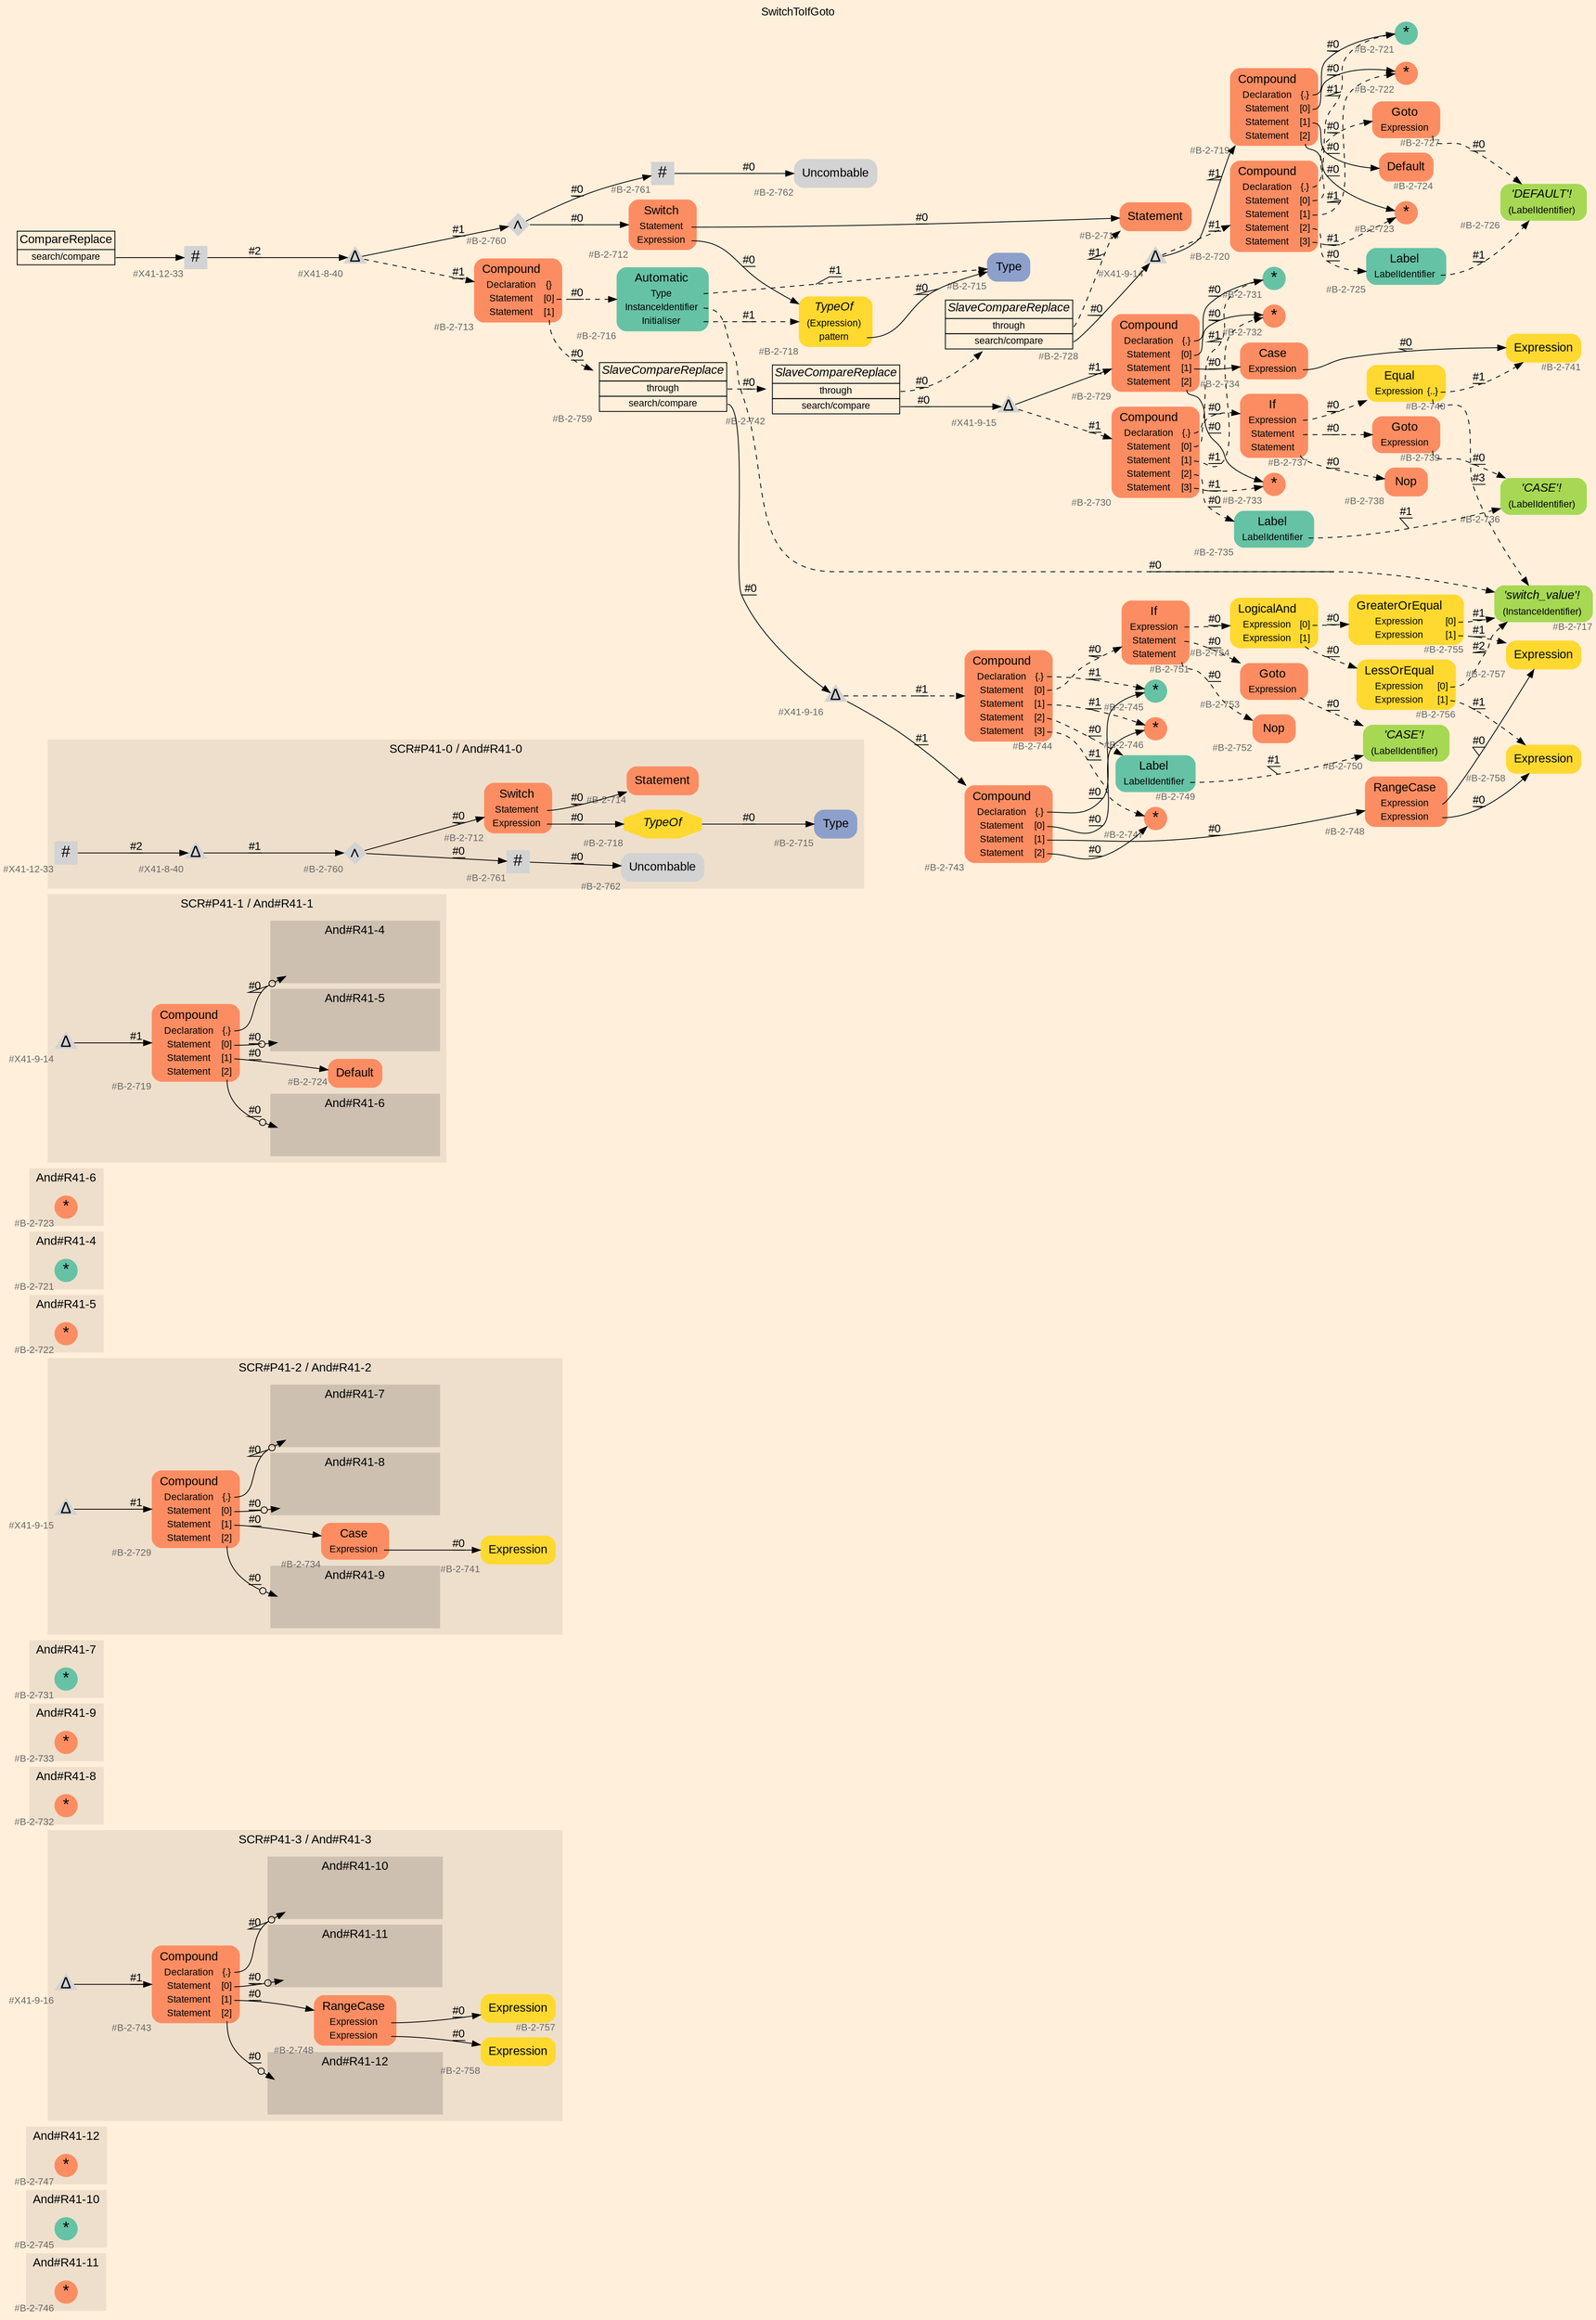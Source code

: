 digraph "SwitchToIfGoto" {
label = "SwitchToIfGoto"
labelloc = t
graph [
    rankdir = "LR"
    ranksep = 0.3
    bgcolor = antiquewhite1
    color = black
    fontcolor = black
    fontname = "Arial"
];
node [
    fontname = "Arial"
];
edge [
    fontname = "Arial"
];

// -------------------- figure And#R41-11 --------------------
// -------- region And#R41-11 ----------
subgraph "clusterAnd#R41-11" {
    label = "And#R41-11"
    style = "filled"
    color = antiquewhite2
    fontsize = "15"
    // -------- block And#R41-11/#B-2-746 ----------
    "And#R41-11/#B-2-746" [
        fillcolor = "/set28/2"
        xlabel = "#B-2-746"
        fontsize = "12"
        fontcolor = grey40
        shape = "circle"
        label = <<FONT COLOR="black" POINT-SIZE="20">*</FONT>>
        style = "filled"
        penwidth = 0.0
        fixedsize = true
        width = 0.4
        height = 0.4
    ];
    
}


// -------------------- figure And#R41-10 --------------------
// -------- region And#R41-10 ----------
subgraph "clusterAnd#R41-10" {
    label = "And#R41-10"
    style = "filled"
    color = antiquewhite2
    fontsize = "15"
    // -------- block And#R41-10/#B-2-745 ----------
    "And#R41-10/#B-2-745" [
        fillcolor = "/set28/1"
        xlabel = "#B-2-745"
        fontsize = "12"
        fontcolor = grey40
        shape = "circle"
        label = <<FONT COLOR="black" POINT-SIZE="20">*</FONT>>
        style = "filled"
        penwidth = 0.0
        fixedsize = true
        width = 0.4
        height = 0.4
    ];
    
}


// -------------------- figure And#R41-12 --------------------
// -------- region And#R41-12 ----------
subgraph "clusterAnd#R41-12" {
    label = "And#R41-12"
    style = "filled"
    color = antiquewhite2
    fontsize = "15"
    // -------- block And#R41-12/#B-2-747 ----------
    "And#R41-12/#B-2-747" [
        fillcolor = "/set28/2"
        xlabel = "#B-2-747"
        fontsize = "12"
        fontcolor = grey40
        shape = "circle"
        label = <<FONT COLOR="black" POINT-SIZE="20">*</FONT>>
        style = "filled"
        penwidth = 0.0
        fixedsize = true
        width = 0.4
        height = 0.4
    ];
    
}


// -------------------- figure And#R41-3 --------------------
// -------- region And#R41-3 ----------
subgraph "clusterAnd#R41-3" {
    label = "SCR#P41-3 / And#R41-3"
    style = "filled"
    color = antiquewhite2
    fontsize = "15"
    // -------- block And#R41-3/#B-2-757 ----------
    "And#R41-3/#B-2-757" [
        fillcolor = "/set28/6"
        xlabel = "#B-2-757"
        fontsize = "12"
        fontcolor = grey40
        shape = "plaintext"
        label = <<TABLE BORDER="0" CELLBORDER="0" CELLSPACING="0">
         <TR><TD><FONT COLOR="black" POINT-SIZE="15">Expression</FONT></TD></TR>
        </TABLE>>
        style = "rounded,filled"
    ];
    
    // -------- block And#R41-3/#B-2-748 ----------
    "And#R41-3/#B-2-748" [
        fillcolor = "/set28/2"
        xlabel = "#B-2-748"
        fontsize = "12"
        fontcolor = grey40
        shape = "plaintext"
        label = <<TABLE BORDER="0" CELLBORDER="0" CELLSPACING="0">
         <TR><TD><FONT COLOR="black" POINT-SIZE="15">RangeCase</FONT></TD></TR>
         <TR><TD><FONT COLOR="black" POINT-SIZE="12">Expression</FONT></TD><TD PORT="port0"></TD></TR>
         <TR><TD><FONT COLOR="black" POINT-SIZE="12">Expression</FONT></TD><TD PORT="port1"></TD></TR>
        </TABLE>>
        style = "rounded,filled"
    ];
    
    // -------- block And#R41-3/#B-2-758 ----------
    "And#R41-3/#B-2-758" [
        fillcolor = "/set28/6"
        xlabel = "#B-2-758"
        fontsize = "12"
        fontcolor = grey40
        shape = "plaintext"
        label = <<TABLE BORDER="0" CELLBORDER="0" CELLSPACING="0">
         <TR><TD><FONT COLOR="black" POINT-SIZE="15">Expression</FONT></TD></TR>
        </TABLE>>
        style = "rounded,filled"
    ];
    
    // -------- block And#R41-3/#B-2-743 ----------
    "And#R41-3/#B-2-743" [
        fillcolor = "/set28/2"
        xlabel = "#B-2-743"
        fontsize = "12"
        fontcolor = grey40
        shape = "plaintext"
        label = <<TABLE BORDER="0" CELLBORDER="0" CELLSPACING="0">
         <TR><TD><FONT COLOR="black" POINT-SIZE="15">Compound</FONT></TD></TR>
         <TR><TD><FONT COLOR="black" POINT-SIZE="12">Declaration</FONT></TD><TD PORT="port0"><FONT COLOR="black" POINT-SIZE="12">{.}</FONT></TD></TR>
         <TR><TD><FONT COLOR="black" POINT-SIZE="12">Statement</FONT></TD><TD PORT="port1"><FONT COLOR="black" POINT-SIZE="12">[0]</FONT></TD></TR>
         <TR><TD><FONT COLOR="black" POINT-SIZE="12">Statement</FONT></TD><TD PORT="port2"><FONT COLOR="black" POINT-SIZE="12">[1]</FONT></TD></TR>
         <TR><TD><FONT COLOR="black" POINT-SIZE="12">Statement</FONT></TD><TD PORT="port3"><FONT COLOR="black" POINT-SIZE="12">[2]</FONT></TD></TR>
        </TABLE>>
        style = "rounded,filled"
    ];
    
    // -------- block And#R41-3/#X41-9-16 ----------
    "And#R41-3/#X41-9-16" [
        xlabel = "#X41-9-16"
        fontsize = "12"
        fontcolor = grey40
        shape = "triangle"
        label = <<FONT COLOR="black" POINT-SIZE="20">Δ</FONT>>
        style = "filled"
        penwidth = 0.0
        fixedsize = true
        width = 0.4
        height = 0.4
    ];
    
    // -------- region And#R41-3/And#R41-10 ----------
    subgraph "clusterAnd#R41-3/And#R41-10" {
        label = "And#R41-10"
        style = "filled"
        color = antiquewhite3
        fontsize = "15"
        // -------- block And#R41-3/And#R41-10/#B-2-745 ----------
        "And#R41-3/And#R41-10/#B-2-745" [
            fillcolor = "/set28/1"
            xlabel = "#B-2-745"
            fontsize = "12"
            fontcolor = grey40
            shape = "none"
            style = "invisible"
        ];
        
    }
    
    // -------- region And#R41-3/And#R41-11 ----------
    subgraph "clusterAnd#R41-3/And#R41-11" {
        label = "And#R41-11"
        style = "filled"
        color = antiquewhite3
        fontsize = "15"
        // -------- block And#R41-3/And#R41-11/#B-2-746 ----------
        "And#R41-3/And#R41-11/#B-2-746" [
            fillcolor = "/set28/2"
            xlabel = "#B-2-746"
            fontsize = "12"
            fontcolor = grey40
            shape = "none"
            style = "invisible"
        ];
        
    }
    
    // -------- region And#R41-3/And#R41-12 ----------
    subgraph "clusterAnd#R41-3/And#R41-12" {
        label = "And#R41-12"
        style = "filled"
        color = antiquewhite3
        fontsize = "15"
        // -------- block And#R41-3/And#R41-12/#B-2-747 ----------
        "And#R41-3/And#R41-12/#B-2-747" [
            fillcolor = "/set28/2"
            xlabel = "#B-2-747"
            fontsize = "12"
            fontcolor = grey40
            shape = "none"
            style = "invisible"
        ];
        
    }
    
}

"And#R41-3/#B-2-748":port0 -> "And#R41-3/#B-2-757" [
    label = "#0"
    decorate = true
    color = black
    fontcolor = black
];

"And#R41-3/#B-2-748":port1 -> "And#R41-3/#B-2-758" [
    label = "#0"
    decorate = true
    color = black
    fontcolor = black
];

"And#R41-3/#B-2-743":port0 -> "And#R41-3/And#R41-10/#B-2-745" [
    arrowhead="normalnoneodot"
    label = "#0"
    decorate = true
    color = black
    fontcolor = black
];

"And#R41-3/#B-2-743":port1 -> "And#R41-3/And#R41-11/#B-2-746" [
    arrowhead="normalnoneodot"
    label = "#0"
    decorate = true
    color = black
    fontcolor = black
];

"And#R41-3/#B-2-743":port2 -> "And#R41-3/#B-2-748" [
    label = "#0"
    decorate = true
    color = black
    fontcolor = black
];

"And#R41-3/#B-2-743":port3 -> "And#R41-3/And#R41-12/#B-2-747" [
    arrowhead="normalnoneodot"
    label = "#0"
    decorate = true
    color = black
    fontcolor = black
];

"And#R41-3/#X41-9-16" -> "And#R41-3/#B-2-743" [
    label = "#1"
    decorate = true
    color = black
    fontcolor = black
];


// -------------------- figure And#R41-8 --------------------
// -------- region And#R41-8 ----------
subgraph "clusterAnd#R41-8" {
    label = "And#R41-8"
    style = "filled"
    color = antiquewhite2
    fontsize = "15"
    // -------- block And#R41-8/#B-2-732 ----------
    "And#R41-8/#B-2-732" [
        fillcolor = "/set28/2"
        xlabel = "#B-2-732"
        fontsize = "12"
        fontcolor = grey40
        shape = "circle"
        label = <<FONT COLOR="black" POINT-SIZE="20">*</FONT>>
        style = "filled"
        penwidth = 0.0
        fixedsize = true
        width = 0.4
        height = 0.4
    ];
    
}


// -------------------- figure And#R41-9 --------------------
// -------- region And#R41-9 ----------
subgraph "clusterAnd#R41-9" {
    label = "And#R41-9"
    style = "filled"
    color = antiquewhite2
    fontsize = "15"
    // -------- block And#R41-9/#B-2-733 ----------
    "And#R41-9/#B-2-733" [
        fillcolor = "/set28/2"
        xlabel = "#B-2-733"
        fontsize = "12"
        fontcolor = grey40
        shape = "circle"
        label = <<FONT COLOR="black" POINT-SIZE="20">*</FONT>>
        style = "filled"
        penwidth = 0.0
        fixedsize = true
        width = 0.4
        height = 0.4
    ];
    
}


// -------------------- figure And#R41-7 --------------------
// -------- region And#R41-7 ----------
subgraph "clusterAnd#R41-7" {
    label = "And#R41-7"
    style = "filled"
    color = antiquewhite2
    fontsize = "15"
    // -------- block And#R41-7/#B-2-731 ----------
    "And#R41-7/#B-2-731" [
        fillcolor = "/set28/1"
        xlabel = "#B-2-731"
        fontsize = "12"
        fontcolor = grey40
        shape = "circle"
        label = <<FONT COLOR="black" POINT-SIZE="20">*</FONT>>
        style = "filled"
        penwidth = 0.0
        fixedsize = true
        width = 0.4
        height = 0.4
    ];
    
}


// -------------------- figure And#R41-2 --------------------
// -------- region And#R41-2 ----------
subgraph "clusterAnd#R41-2" {
    label = "SCR#P41-2 / And#R41-2"
    style = "filled"
    color = antiquewhite2
    fontsize = "15"
    // -------- block And#R41-2/#B-2-741 ----------
    "And#R41-2/#B-2-741" [
        fillcolor = "/set28/6"
        xlabel = "#B-2-741"
        fontsize = "12"
        fontcolor = grey40
        shape = "plaintext"
        label = <<TABLE BORDER="0" CELLBORDER="0" CELLSPACING="0">
         <TR><TD><FONT COLOR="black" POINT-SIZE="15">Expression</FONT></TD></TR>
        </TABLE>>
        style = "rounded,filled"
    ];
    
    // -------- block And#R41-2/#B-2-729 ----------
    "And#R41-2/#B-2-729" [
        fillcolor = "/set28/2"
        xlabel = "#B-2-729"
        fontsize = "12"
        fontcolor = grey40
        shape = "plaintext"
        label = <<TABLE BORDER="0" CELLBORDER="0" CELLSPACING="0">
         <TR><TD><FONT COLOR="black" POINT-SIZE="15">Compound</FONT></TD></TR>
         <TR><TD><FONT COLOR="black" POINT-SIZE="12">Declaration</FONT></TD><TD PORT="port0"><FONT COLOR="black" POINT-SIZE="12">{.}</FONT></TD></TR>
         <TR><TD><FONT COLOR="black" POINT-SIZE="12">Statement</FONT></TD><TD PORT="port1"><FONT COLOR="black" POINT-SIZE="12">[0]</FONT></TD></TR>
         <TR><TD><FONT COLOR="black" POINT-SIZE="12">Statement</FONT></TD><TD PORT="port2"><FONT COLOR="black" POINT-SIZE="12">[1]</FONT></TD></TR>
         <TR><TD><FONT COLOR="black" POINT-SIZE="12">Statement</FONT></TD><TD PORT="port3"><FONT COLOR="black" POINT-SIZE="12">[2]</FONT></TD></TR>
        </TABLE>>
        style = "rounded,filled"
    ];
    
    // -------- block And#R41-2/#B-2-734 ----------
    "And#R41-2/#B-2-734" [
        fillcolor = "/set28/2"
        xlabel = "#B-2-734"
        fontsize = "12"
        fontcolor = grey40
        shape = "plaintext"
        label = <<TABLE BORDER="0" CELLBORDER="0" CELLSPACING="0">
         <TR><TD><FONT COLOR="black" POINT-SIZE="15">Case</FONT></TD></TR>
         <TR><TD><FONT COLOR="black" POINT-SIZE="12">Expression</FONT></TD><TD PORT="port0"></TD></TR>
        </TABLE>>
        style = "rounded,filled"
    ];
    
    // -------- block And#R41-2/#X41-9-15 ----------
    "And#R41-2/#X41-9-15" [
        xlabel = "#X41-9-15"
        fontsize = "12"
        fontcolor = grey40
        shape = "triangle"
        label = <<FONT COLOR="black" POINT-SIZE="20">Δ</FONT>>
        style = "filled"
        penwidth = 0.0
        fixedsize = true
        width = 0.4
        height = 0.4
    ];
    
    // -------- region And#R41-2/And#R41-7 ----------
    subgraph "clusterAnd#R41-2/And#R41-7" {
        label = "And#R41-7"
        style = "filled"
        color = antiquewhite3
        fontsize = "15"
        // -------- block And#R41-2/And#R41-7/#B-2-731 ----------
        "And#R41-2/And#R41-7/#B-2-731" [
            fillcolor = "/set28/1"
            xlabel = "#B-2-731"
            fontsize = "12"
            fontcolor = grey40
            shape = "none"
            style = "invisible"
        ];
        
    }
    
    // -------- region And#R41-2/And#R41-8 ----------
    subgraph "clusterAnd#R41-2/And#R41-8" {
        label = "And#R41-8"
        style = "filled"
        color = antiquewhite3
        fontsize = "15"
        // -------- block And#R41-2/And#R41-8/#B-2-732 ----------
        "And#R41-2/And#R41-8/#B-2-732" [
            fillcolor = "/set28/2"
            xlabel = "#B-2-732"
            fontsize = "12"
            fontcolor = grey40
            shape = "none"
            style = "invisible"
        ];
        
    }
    
    // -------- region And#R41-2/And#R41-9 ----------
    subgraph "clusterAnd#R41-2/And#R41-9" {
        label = "And#R41-9"
        style = "filled"
        color = antiquewhite3
        fontsize = "15"
        // -------- block And#R41-2/And#R41-9/#B-2-733 ----------
        "And#R41-2/And#R41-9/#B-2-733" [
            fillcolor = "/set28/2"
            xlabel = "#B-2-733"
            fontsize = "12"
            fontcolor = grey40
            shape = "none"
            style = "invisible"
        ];
        
    }
    
}

"And#R41-2/#B-2-729":port0 -> "And#R41-2/And#R41-7/#B-2-731" [
    arrowhead="normalnoneodot"
    label = "#0"
    decorate = true
    color = black
    fontcolor = black
];

"And#R41-2/#B-2-729":port1 -> "And#R41-2/And#R41-8/#B-2-732" [
    arrowhead="normalnoneodot"
    label = "#0"
    decorate = true
    color = black
    fontcolor = black
];

"And#R41-2/#B-2-729":port2 -> "And#R41-2/#B-2-734" [
    label = "#0"
    decorate = true
    color = black
    fontcolor = black
];

"And#R41-2/#B-2-729":port3 -> "And#R41-2/And#R41-9/#B-2-733" [
    arrowhead="normalnoneodot"
    label = "#0"
    decorate = true
    color = black
    fontcolor = black
];

"And#R41-2/#B-2-734":port0 -> "And#R41-2/#B-2-741" [
    label = "#0"
    decorate = true
    color = black
    fontcolor = black
];

"And#R41-2/#X41-9-15" -> "And#R41-2/#B-2-729" [
    label = "#1"
    decorate = true
    color = black
    fontcolor = black
];


// -------------------- figure And#R41-5 --------------------
// -------- region And#R41-5 ----------
subgraph "clusterAnd#R41-5" {
    label = "And#R41-5"
    style = "filled"
    color = antiquewhite2
    fontsize = "15"
    // -------- block And#R41-5/#B-2-722 ----------
    "And#R41-5/#B-2-722" [
        fillcolor = "/set28/2"
        xlabel = "#B-2-722"
        fontsize = "12"
        fontcolor = grey40
        shape = "circle"
        label = <<FONT COLOR="black" POINT-SIZE="20">*</FONT>>
        style = "filled"
        penwidth = 0.0
        fixedsize = true
        width = 0.4
        height = 0.4
    ];
    
}


// -------------------- figure And#R41-4 --------------------
// -------- region And#R41-4 ----------
subgraph "clusterAnd#R41-4" {
    label = "And#R41-4"
    style = "filled"
    color = antiquewhite2
    fontsize = "15"
    // -------- block And#R41-4/#B-2-721 ----------
    "And#R41-4/#B-2-721" [
        fillcolor = "/set28/1"
        xlabel = "#B-2-721"
        fontsize = "12"
        fontcolor = grey40
        shape = "circle"
        label = <<FONT COLOR="black" POINT-SIZE="20">*</FONT>>
        style = "filled"
        penwidth = 0.0
        fixedsize = true
        width = 0.4
        height = 0.4
    ];
    
}


// -------------------- figure And#R41-6 --------------------
// -------- region And#R41-6 ----------
subgraph "clusterAnd#R41-6" {
    label = "And#R41-6"
    style = "filled"
    color = antiquewhite2
    fontsize = "15"
    // -------- block And#R41-6/#B-2-723 ----------
    "And#R41-6/#B-2-723" [
        fillcolor = "/set28/2"
        xlabel = "#B-2-723"
        fontsize = "12"
        fontcolor = grey40
        shape = "circle"
        label = <<FONT COLOR="black" POINT-SIZE="20">*</FONT>>
        style = "filled"
        penwidth = 0.0
        fixedsize = true
        width = 0.4
        height = 0.4
    ];
    
}


// -------------------- figure And#R41-1 --------------------
// -------- region And#R41-1 ----------
subgraph "clusterAnd#R41-1" {
    label = "SCR#P41-1 / And#R41-1"
    style = "filled"
    color = antiquewhite2
    fontsize = "15"
    // -------- block And#R41-1/#B-2-724 ----------
    "And#R41-1/#B-2-724" [
        fillcolor = "/set28/2"
        xlabel = "#B-2-724"
        fontsize = "12"
        fontcolor = grey40
        shape = "plaintext"
        label = <<TABLE BORDER="0" CELLBORDER="0" CELLSPACING="0">
         <TR><TD><FONT COLOR="black" POINT-SIZE="15">Default</FONT></TD></TR>
        </TABLE>>
        style = "rounded,filled"
    ];
    
    // -------- block And#R41-1/#X41-9-14 ----------
    "And#R41-1/#X41-9-14" [
        xlabel = "#X41-9-14"
        fontsize = "12"
        fontcolor = grey40
        shape = "triangle"
        label = <<FONT COLOR="black" POINT-SIZE="20">Δ</FONT>>
        style = "filled"
        penwidth = 0.0
        fixedsize = true
        width = 0.4
        height = 0.4
    ];
    
    // -------- block And#R41-1/#B-2-719 ----------
    "And#R41-1/#B-2-719" [
        fillcolor = "/set28/2"
        xlabel = "#B-2-719"
        fontsize = "12"
        fontcolor = grey40
        shape = "plaintext"
        label = <<TABLE BORDER="0" CELLBORDER="0" CELLSPACING="0">
         <TR><TD><FONT COLOR="black" POINT-SIZE="15">Compound</FONT></TD></TR>
         <TR><TD><FONT COLOR="black" POINT-SIZE="12">Declaration</FONT></TD><TD PORT="port0"><FONT COLOR="black" POINT-SIZE="12">{.}</FONT></TD></TR>
         <TR><TD><FONT COLOR="black" POINT-SIZE="12">Statement</FONT></TD><TD PORT="port1"><FONT COLOR="black" POINT-SIZE="12">[0]</FONT></TD></TR>
         <TR><TD><FONT COLOR="black" POINT-SIZE="12">Statement</FONT></TD><TD PORT="port2"><FONT COLOR="black" POINT-SIZE="12">[1]</FONT></TD></TR>
         <TR><TD><FONT COLOR="black" POINT-SIZE="12">Statement</FONT></TD><TD PORT="port3"><FONT COLOR="black" POINT-SIZE="12">[2]</FONT></TD></TR>
        </TABLE>>
        style = "rounded,filled"
    ];
    
    // -------- region And#R41-1/And#R41-4 ----------
    subgraph "clusterAnd#R41-1/And#R41-4" {
        label = "And#R41-4"
        style = "filled"
        color = antiquewhite3
        fontsize = "15"
        // -------- block And#R41-1/And#R41-4/#B-2-721 ----------
        "And#R41-1/And#R41-4/#B-2-721" [
            fillcolor = "/set28/1"
            xlabel = "#B-2-721"
            fontsize = "12"
            fontcolor = grey40
            shape = "none"
            style = "invisible"
        ];
        
    }
    
    // -------- region And#R41-1/And#R41-5 ----------
    subgraph "clusterAnd#R41-1/And#R41-5" {
        label = "And#R41-5"
        style = "filled"
        color = antiquewhite3
        fontsize = "15"
        // -------- block And#R41-1/And#R41-5/#B-2-722 ----------
        "And#R41-1/And#R41-5/#B-2-722" [
            fillcolor = "/set28/2"
            xlabel = "#B-2-722"
            fontsize = "12"
            fontcolor = grey40
            shape = "none"
            style = "invisible"
        ];
        
    }
    
    // -------- region And#R41-1/And#R41-6 ----------
    subgraph "clusterAnd#R41-1/And#R41-6" {
        label = "And#R41-6"
        style = "filled"
        color = antiquewhite3
        fontsize = "15"
        // -------- block And#R41-1/And#R41-6/#B-2-723 ----------
        "And#R41-1/And#R41-6/#B-2-723" [
            fillcolor = "/set28/2"
            xlabel = "#B-2-723"
            fontsize = "12"
            fontcolor = grey40
            shape = "none"
            style = "invisible"
        ];
        
    }
    
}

"And#R41-1/#X41-9-14" -> "And#R41-1/#B-2-719" [
    label = "#1"
    decorate = true
    color = black
    fontcolor = black
];

"And#R41-1/#B-2-719":port0 -> "And#R41-1/And#R41-4/#B-2-721" [
    arrowhead="normalnoneodot"
    label = "#0"
    decorate = true
    color = black
    fontcolor = black
];

"And#R41-1/#B-2-719":port1 -> "And#R41-1/And#R41-5/#B-2-722" [
    arrowhead="normalnoneodot"
    label = "#0"
    decorate = true
    color = black
    fontcolor = black
];

"And#R41-1/#B-2-719":port2 -> "And#R41-1/#B-2-724" [
    label = "#0"
    decorate = true
    color = black
    fontcolor = black
];

"And#R41-1/#B-2-719":port3 -> "And#R41-1/And#R41-6/#B-2-723" [
    arrowhead="normalnoneodot"
    label = "#0"
    decorate = true
    color = black
    fontcolor = black
];


// -------------------- figure And#R41-0 --------------------
// -------- region And#R41-0 ----------
subgraph "clusterAnd#R41-0" {
    label = "SCR#P41-0 / And#R41-0"
    style = "filled"
    color = antiquewhite2
    fontsize = "15"
    // -------- block And#R41-0/#B-2-762 ----------
    "And#R41-0/#B-2-762" [
        xlabel = "#B-2-762"
        fontsize = "12"
        fontcolor = grey40
        shape = "plaintext"
        label = <<TABLE BORDER="0" CELLBORDER="0" CELLSPACING="0">
         <TR><TD><FONT COLOR="black" POINT-SIZE="15">Uncombable</FONT></TD></TR>
        </TABLE>>
        style = "rounded,filled"
    ];
    
    // -------- block And#R41-0/#X41-8-40 ----------
    "And#R41-0/#X41-8-40" [
        xlabel = "#X41-8-40"
        fontsize = "12"
        fontcolor = grey40
        shape = "triangle"
        label = <<FONT COLOR="black" POINT-SIZE="20">Δ</FONT>>
        style = "filled"
        penwidth = 0.0
        fixedsize = true
        width = 0.4
        height = 0.4
    ];
    
    // -------- block And#R41-0/#B-2-761 ----------
    "And#R41-0/#B-2-761" [
        xlabel = "#B-2-761"
        fontsize = "12"
        fontcolor = grey40
        shape = "square"
        label = <<FONT COLOR="black" POINT-SIZE="20">#</FONT>>
        style = "filled"
        penwidth = 0.0
        fixedsize = true
        width = 0.4
        height = 0.4
    ];
    
    // -------- block And#R41-0/#B-2-712 ----------
    "And#R41-0/#B-2-712" [
        fillcolor = "/set28/2"
        xlabel = "#B-2-712"
        fontsize = "12"
        fontcolor = grey40
        shape = "plaintext"
        label = <<TABLE BORDER="0" CELLBORDER="0" CELLSPACING="0">
         <TR><TD><FONT COLOR="black" POINT-SIZE="15">Switch</FONT></TD></TR>
         <TR><TD><FONT COLOR="black" POINT-SIZE="12">Statement</FONT></TD><TD PORT="port0"></TD></TR>
         <TR><TD><FONT COLOR="black" POINT-SIZE="12">Expression</FONT></TD><TD PORT="port1"></TD></TR>
        </TABLE>>
        style = "rounded,filled"
    ];
    
    // -------- block And#R41-0/#B-2-760 ----------
    "And#R41-0/#B-2-760" [
        xlabel = "#B-2-760"
        fontsize = "12"
        fontcolor = grey40
        shape = "diamond"
        label = <<FONT COLOR="black" POINT-SIZE="20">∧</FONT>>
        style = "filled"
        penwidth = 0.0
        fixedsize = true
        width = 0.4
        height = 0.4
    ];
    
    // -------- block And#R41-0/#B-2-714 ----------
    "And#R41-0/#B-2-714" [
        fillcolor = "/set28/2"
        xlabel = "#B-2-714"
        fontsize = "12"
        fontcolor = grey40
        shape = "plaintext"
        label = <<TABLE BORDER="0" CELLBORDER="0" CELLSPACING="0">
         <TR><TD><FONT COLOR="black" POINT-SIZE="15">Statement</FONT></TD></TR>
        </TABLE>>
        style = "rounded,filled"
    ];
    
    // -------- block And#R41-0/#B-2-718 ----------
    "And#R41-0/#B-2-718" [
        fillcolor = "/set28/6"
        xlabel = "#B-2-718"
        fontsize = "12"
        fontcolor = grey40
        shape = "octagon"
        label = <<FONT COLOR="black" POINT-SIZE="15"><I>TypeOf</I></FONT>>
        style = "filled"
        penwidth = 0.0
    ];
    
    // -------- block And#R41-0/#X41-12-33 ----------
    "And#R41-0/#X41-12-33" [
        xlabel = "#X41-12-33"
        fontsize = "12"
        fontcolor = grey40
        shape = "square"
        label = <<FONT COLOR="black" POINT-SIZE="20">#</FONT>>
        style = "filled"
        penwidth = 0.0
        fixedsize = true
        width = 0.4
        height = 0.4
    ];
    
    // -------- block And#R41-0/#B-2-715 ----------
    "And#R41-0/#B-2-715" [
        fillcolor = "/set28/3"
        xlabel = "#B-2-715"
        fontsize = "12"
        fontcolor = grey40
        shape = "plaintext"
        label = <<TABLE BORDER="0" CELLBORDER="0" CELLSPACING="0">
         <TR><TD><FONT COLOR="black" POINT-SIZE="15">Type</FONT></TD></TR>
        </TABLE>>
        style = "rounded,filled"
    ];
    
}

"And#R41-0/#X41-8-40" -> "And#R41-0/#B-2-760" [
    label = "#1"
    decorate = true
    color = black
    fontcolor = black
];

"And#R41-0/#B-2-761" -> "And#R41-0/#B-2-762" [
    label = "#0"
    decorate = true
    color = black
    fontcolor = black
];

"And#R41-0/#B-2-712":port0 -> "And#R41-0/#B-2-714" [
    label = "#0"
    decorate = true
    color = black
    fontcolor = black
];

"And#R41-0/#B-2-712":port1 -> "And#R41-0/#B-2-718" [
    label = "#0"
    decorate = true
    color = black
    fontcolor = black
];

"And#R41-0/#B-2-760" -> "And#R41-0/#B-2-712" [
    label = "#0"
    decorate = true
    color = black
    fontcolor = black
];

"And#R41-0/#B-2-760" -> "And#R41-0/#B-2-761" [
    label = "#0"
    decorate = true
    color = black
    fontcolor = black
];

"And#R41-0/#B-2-718" -> "And#R41-0/#B-2-715" [
    label = "#0"
    decorate = true
    color = black
    fontcolor = black
];

"And#R41-0/#X41-12-33" -> "And#R41-0/#X41-8-40" [
    label = "#2"
    decorate = true
    color = black
    fontcolor = black
];


// -------------------- transformation figure --------------------
// -------- block CR#X41-10-41 ----------
"CR#X41-10-41" [
    fillcolor = antiquewhite1
    fontsize = "12"
    fontcolor = grey40
    shape = "plaintext"
    label = <<TABLE BORDER="0" CELLBORDER="1" CELLSPACING="0">
     <TR><TD><FONT COLOR="black" POINT-SIZE="15">CompareReplace</FONT></TD></TR>
     <TR><TD PORT="port0"><FONT COLOR="black" POINT-SIZE="12">search/compare</FONT></TD></TR>
    </TABLE>>
    style = "filled"
    color = black
];

// -------- block #X41-12-33 ----------
"#X41-12-33" [
    xlabel = "#X41-12-33"
    fontsize = "12"
    fontcolor = grey40
    shape = "square"
    label = <<FONT COLOR="black" POINT-SIZE="20">#</FONT>>
    style = "filled"
    penwidth = 0.0
    fixedsize = true
    width = 0.4
    height = 0.4
];

// -------- block #X41-8-40 ----------
"#X41-8-40" [
    xlabel = "#X41-8-40"
    fontsize = "12"
    fontcolor = grey40
    shape = "triangle"
    label = <<FONT COLOR="black" POINT-SIZE="20">Δ</FONT>>
    style = "filled"
    penwidth = 0.0
    fixedsize = true
    width = 0.4
    height = 0.4
];

// -------- block #B-2-760 ----------
"#B-2-760" [
    xlabel = "#B-2-760"
    fontsize = "12"
    fontcolor = grey40
    shape = "diamond"
    label = <<FONT COLOR="black" POINT-SIZE="20">∧</FONT>>
    style = "filled"
    penwidth = 0.0
    fixedsize = true
    width = 0.4
    height = 0.4
];

// -------- block #B-2-712 ----------
"#B-2-712" [
    fillcolor = "/set28/2"
    xlabel = "#B-2-712"
    fontsize = "12"
    fontcolor = grey40
    shape = "plaintext"
    label = <<TABLE BORDER="0" CELLBORDER="0" CELLSPACING="0">
     <TR><TD><FONT COLOR="black" POINT-SIZE="15">Switch</FONT></TD></TR>
     <TR><TD><FONT COLOR="black" POINT-SIZE="12">Statement</FONT></TD><TD PORT="port0"></TD></TR>
     <TR><TD><FONT COLOR="black" POINT-SIZE="12">Expression</FONT></TD><TD PORT="port1"></TD></TR>
    </TABLE>>
    style = "rounded,filled"
];

// -------- block #B-2-714 ----------
"#B-2-714" [
    fillcolor = "/set28/2"
    xlabel = "#B-2-714"
    fontsize = "12"
    fontcolor = grey40
    shape = "plaintext"
    label = <<TABLE BORDER="0" CELLBORDER="0" CELLSPACING="0">
     <TR><TD><FONT COLOR="black" POINT-SIZE="15">Statement</FONT></TD></TR>
    </TABLE>>
    style = "rounded,filled"
];

// -------- block #B-2-718 ----------
"#B-2-718" [
    fillcolor = "/set28/6"
    xlabel = "#B-2-718"
    fontsize = "12"
    fontcolor = grey40
    shape = "plaintext"
    label = <<TABLE BORDER="0" CELLBORDER="0" CELLSPACING="0">
     <TR><TD><FONT COLOR="black" POINT-SIZE="15"><I>TypeOf</I></FONT></TD></TR>
     <TR><TD><FONT COLOR="black" POINT-SIZE="12">(Expression)</FONT></TD><TD PORT="port0"></TD></TR>
     <TR><TD><FONT COLOR="black" POINT-SIZE="12">pattern</FONT></TD><TD PORT="port1"></TD></TR>
    </TABLE>>
    style = "rounded,filled"
];

// -------- block #B-2-715 ----------
"#B-2-715" [
    fillcolor = "/set28/3"
    xlabel = "#B-2-715"
    fontsize = "12"
    fontcolor = grey40
    shape = "plaintext"
    label = <<TABLE BORDER="0" CELLBORDER="0" CELLSPACING="0">
     <TR><TD><FONT COLOR="black" POINT-SIZE="15">Type</FONT></TD></TR>
    </TABLE>>
    style = "rounded,filled"
];

// -------- block #B-2-761 ----------
"#B-2-761" [
    xlabel = "#B-2-761"
    fontsize = "12"
    fontcolor = grey40
    shape = "square"
    label = <<FONT COLOR="black" POINT-SIZE="20">#</FONT>>
    style = "filled"
    penwidth = 0.0
    fixedsize = true
    width = 0.4
    height = 0.4
];

// -------- block #B-2-762 ----------
"#B-2-762" [
    xlabel = "#B-2-762"
    fontsize = "12"
    fontcolor = grey40
    shape = "plaintext"
    label = <<TABLE BORDER="0" CELLBORDER="0" CELLSPACING="0">
     <TR><TD><FONT COLOR="black" POINT-SIZE="15">Uncombable</FONT></TD></TR>
    </TABLE>>
    style = "rounded,filled"
];

// -------- block #B-2-713 ----------
"#B-2-713" [
    fillcolor = "/set28/2"
    xlabel = "#B-2-713"
    fontsize = "12"
    fontcolor = grey40
    shape = "plaintext"
    label = <<TABLE BORDER="0" CELLBORDER="0" CELLSPACING="0">
     <TR><TD><FONT COLOR="black" POINT-SIZE="15">Compound</FONT></TD></TR>
     <TR><TD><FONT COLOR="black" POINT-SIZE="12">Declaration</FONT></TD><TD PORT="port0"><FONT COLOR="black" POINT-SIZE="12">{}</FONT></TD></TR>
     <TR><TD><FONT COLOR="black" POINT-SIZE="12">Statement</FONT></TD><TD PORT="port1"><FONT COLOR="black" POINT-SIZE="12">[0]</FONT></TD></TR>
     <TR><TD><FONT COLOR="black" POINT-SIZE="12">Statement</FONT></TD><TD PORT="port2"><FONT COLOR="black" POINT-SIZE="12">[1]</FONT></TD></TR>
    </TABLE>>
    style = "rounded,filled"
];

// -------- block #B-2-716 ----------
"#B-2-716" [
    fillcolor = "/set28/1"
    xlabel = "#B-2-716"
    fontsize = "12"
    fontcolor = grey40
    shape = "plaintext"
    label = <<TABLE BORDER="0" CELLBORDER="0" CELLSPACING="0">
     <TR><TD><FONT COLOR="black" POINT-SIZE="15">Automatic</FONT></TD></TR>
     <TR><TD><FONT COLOR="black" POINT-SIZE="12">Type</FONT></TD><TD PORT="port0"></TD></TR>
     <TR><TD><FONT COLOR="black" POINT-SIZE="12">InstanceIdentifier</FONT></TD><TD PORT="port1"></TD></TR>
     <TR><TD><FONT COLOR="black" POINT-SIZE="12">Initialiser</FONT></TD><TD PORT="port2"></TD></TR>
    </TABLE>>
    style = "rounded,filled"
];

// -------- block #B-2-717 ----------
"#B-2-717" [
    fillcolor = "/set28/5"
    xlabel = "#B-2-717"
    fontsize = "12"
    fontcolor = grey40
    shape = "plaintext"
    label = <<TABLE BORDER="0" CELLBORDER="0" CELLSPACING="0">
     <TR><TD><FONT COLOR="black" POINT-SIZE="15"><I>'switch_value'!</I></FONT></TD></TR>
     <TR><TD><FONT COLOR="black" POINT-SIZE="12">(InstanceIdentifier)</FONT></TD><TD PORT="port0"></TD></TR>
    </TABLE>>
    style = "rounded,filled"
];

// -------- block #B-2-759 ----------
"#B-2-759" [
    fillcolor = antiquewhite1
    xlabel = "#B-2-759"
    fontsize = "12"
    fontcolor = grey40
    shape = "plaintext"
    label = <<TABLE BORDER="0" CELLBORDER="1" CELLSPACING="0">
     <TR><TD><FONT COLOR="black" POINT-SIZE="15"><I>SlaveCompareReplace</I></FONT></TD></TR>
     <TR><TD PORT="port0"><FONT COLOR="black" POINT-SIZE="12">through</FONT></TD></TR>
     <TR><TD PORT="port1"><FONT COLOR="black" POINT-SIZE="12">search/compare</FONT></TD></TR>
    </TABLE>>
    style = "filled"
    color = black
];

// -------- block #B-2-742 ----------
"#B-2-742" [
    fillcolor = antiquewhite1
    xlabel = "#B-2-742"
    fontsize = "12"
    fontcolor = grey40
    shape = "plaintext"
    label = <<TABLE BORDER="0" CELLBORDER="1" CELLSPACING="0">
     <TR><TD><FONT COLOR="black" POINT-SIZE="15"><I>SlaveCompareReplace</I></FONT></TD></TR>
     <TR><TD PORT="port0"><FONT COLOR="black" POINT-SIZE="12">through</FONT></TD></TR>
     <TR><TD PORT="port1"><FONT COLOR="black" POINT-SIZE="12">search/compare</FONT></TD></TR>
    </TABLE>>
    style = "filled"
    color = black
];

// -------- block #B-2-728 ----------
"#B-2-728" [
    fillcolor = antiquewhite1
    xlabel = "#B-2-728"
    fontsize = "12"
    fontcolor = grey40
    shape = "plaintext"
    label = <<TABLE BORDER="0" CELLBORDER="1" CELLSPACING="0">
     <TR><TD><FONT COLOR="black" POINT-SIZE="15"><I>SlaveCompareReplace</I></FONT></TD></TR>
     <TR><TD PORT="port0"><FONT COLOR="black" POINT-SIZE="12">through</FONT></TD></TR>
     <TR><TD PORT="port1"><FONT COLOR="black" POINT-SIZE="12">search/compare</FONT></TD></TR>
    </TABLE>>
    style = "filled"
    color = black
];

// -------- block #X41-9-14 ----------
"#X41-9-14" [
    xlabel = "#X41-9-14"
    fontsize = "12"
    fontcolor = grey40
    shape = "triangle"
    label = <<FONT COLOR="black" POINT-SIZE="20">Δ</FONT>>
    style = "filled"
    penwidth = 0.0
    fixedsize = true
    width = 0.4
    height = 0.4
];

// -------- block #B-2-719 ----------
"#B-2-719" [
    fillcolor = "/set28/2"
    xlabel = "#B-2-719"
    fontsize = "12"
    fontcolor = grey40
    shape = "plaintext"
    label = <<TABLE BORDER="0" CELLBORDER="0" CELLSPACING="0">
     <TR><TD><FONT COLOR="black" POINT-SIZE="15">Compound</FONT></TD></TR>
     <TR><TD><FONT COLOR="black" POINT-SIZE="12">Declaration</FONT></TD><TD PORT="port0"><FONT COLOR="black" POINT-SIZE="12">{.}</FONT></TD></TR>
     <TR><TD><FONT COLOR="black" POINT-SIZE="12">Statement</FONT></TD><TD PORT="port1"><FONT COLOR="black" POINT-SIZE="12">[0]</FONT></TD></TR>
     <TR><TD><FONT COLOR="black" POINT-SIZE="12">Statement</FONT></TD><TD PORT="port2"><FONT COLOR="black" POINT-SIZE="12">[1]</FONT></TD></TR>
     <TR><TD><FONT COLOR="black" POINT-SIZE="12">Statement</FONT></TD><TD PORT="port3"><FONT COLOR="black" POINT-SIZE="12">[2]</FONT></TD></TR>
    </TABLE>>
    style = "rounded,filled"
];

// -------- block #B-2-721 ----------
"#B-2-721" [
    fillcolor = "/set28/1"
    xlabel = "#B-2-721"
    fontsize = "12"
    fontcolor = grey40
    shape = "circle"
    label = <<FONT COLOR="black" POINT-SIZE="20">*</FONT>>
    style = "filled"
    penwidth = 0.0
    fixedsize = true
    width = 0.4
    height = 0.4
];

// -------- block #B-2-722 ----------
"#B-2-722" [
    fillcolor = "/set28/2"
    xlabel = "#B-2-722"
    fontsize = "12"
    fontcolor = grey40
    shape = "circle"
    label = <<FONT COLOR="black" POINT-SIZE="20">*</FONT>>
    style = "filled"
    penwidth = 0.0
    fixedsize = true
    width = 0.4
    height = 0.4
];

// -------- block #B-2-724 ----------
"#B-2-724" [
    fillcolor = "/set28/2"
    xlabel = "#B-2-724"
    fontsize = "12"
    fontcolor = grey40
    shape = "plaintext"
    label = <<TABLE BORDER="0" CELLBORDER="0" CELLSPACING="0">
     <TR><TD><FONT COLOR="black" POINT-SIZE="15">Default</FONT></TD></TR>
    </TABLE>>
    style = "rounded,filled"
];

// -------- block #B-2-723 ----------
"#B-2-723" [
    fillcolor = "/set28/2"
    xlabel = "#B-2-723"
    fontsize = "12"
    fontcolor = grey40
    shape = "circle"
    label = <<FONT COLOR="black" POINT-SIZE="20">*</FONT>>
    style = "filled"
    penwidth = 0.0
    fixedsize = true
    width = 0.4
    height = 0.4
];

// -------- block #B-2-720 ----------
"#B-2-720" [
    fillcolor = "/set28/2"
    xlabel = "#B-2-720"
    fontsize = "12"
    fontcolor = grey40
    shape = "plaintext"
    label = <<TABLE BORDER="0" CELLBORDER="0" CELLSPACING="0">
     <TR><TD><FONT COLOR="black" POINT-SIZE="15">Compound</FONT></TD></TR>
     <TR><TD><FONT COLOR="black" POINT-SIZE="12">Declaration</FONT></TD><TD PORT="port0"><FONT COLOR="black" POINT-SIZE="12">{.}</FONT></TD></TR>
     <TR><TD><FONT COLOR="black" POINT-SIZE="12">Statement</FONT></TD><TD PORT="port1"><FONT COLOR="black" POINT-SIZE="12">[0]</FONT></TD></TR>
     <TR><TD><FONT COLOR="black" POINT-SIZE="12">Statement</FONT></TD><TD PORT="port2"><FONT COLOR="black" POINT-SIZE="12">[1]</FONT></TD></TR>
     <TR><TD><FONT COLOR="black" POINT-SIZE="12">Statement</FONT></TD><TD PORT="port3"><FONT COLOR="black" POINT-SIZE="12">[2]</FONT></TD></TR>
     <TR><TD><FONT COLOR="black" POINT-SIZE="12">Statement</FONT></TD><TD PORT="port4"><FONT COLOR="black" POINT-SIZE="12">[3]</FONT></TD></TR>
    </TABLE>>
    style = "rounded,filled"
];

// -------- block #B-2-727 ----------
"#B-2-727" [
    fillcolor = "/set28/2"
    xlabel = "#B-2-727"
    fontsize = "12"
    fontcolor = grey40
    shape = "plaintext"
    label = <<TABLE BORDER="0" CELLBORDER="0" CELLSPACING="0">
     <TR><TD><FONT COLOR="black" POINT-SIZE="15">Goto</FONT></TD></TR>
     <TR><TD><FONT COLOR="black" POINT-SIZE="12">Expression</FONT></TD><TD PORT="port0"></TD></TR>
    </TABLE>>
    style = "rounded,filled"
];

// -------- block #B-2-726 ----------
"#B-2-726" [
    fillcolor = "/set28/5"
    xlabel = "#B-2-726"
    fontsize = "12"
    fontcolor = grey40
    shape = "plaintext"
    label = <<TABLE BORDER="0" CELLBORDER="0" CELLSPACING="0">
     <TR><TD><FONT COLOR="black" POINT-SIZE="15"><I>'DEFAULT'!</I></FONT></TD></TR>
     <TR><TD><FONT COLOR="black" POINT-SIZE="12">(LabelIdentifier)</FONT></TD><TD PORT="port0"></TD></TR>
    </TABLE>>
    style = "rounded,filled"
];

// -------- block #B-2-725 ----------
"#B-2-725" [
    fillcolor = "/set28/1"
    xlabel = "#B-2-725"
    fontsize = "12"
    fontcolor = grey40
    shape = "plaintext"
    label = <<TABLE BORDER="0" CELLBORDER="0" CELLSPACING="0">
     <TR><TD><FONT COLOR="black" POINT-SIZE="15">Label</FONT></TD></TR>
     <TR><TD><FONT COLOR="black" POINT-SIZE="12">LabelIdentifier</FONT></TD><TD PORT="port0"></TD></TR>
    </TABLE>>
    style = "rounded,filled"
];

// -------- block #X41-9-15 ----------
"#X41-9-15" [
    xlabel = "#X41-9-15"
    fontsize = "12"
    fontcolor = grey40
    shape = "triangle"
    label = <<FONT COLOR="black" POINT-SIZE="20">Δ</FONT>>
    style = "filled"
    penwidth = 0.0
    fixedsize = true
    width = 0.4
    height = 0.4
];

// -------- block #B-2-729 ----------
"#B-2-729" [
    fillcolor = "/set28/2"
    xlabel = "#B-2-729"
    fontsize = "12"
    fontcolor = grey40
    shape = "plaintext"
    label = <<TABLE BORDER="0" CELLBORDER="0" CELLSPACING="0">
     <TR><TD><FONT COLOR="black" POINT-SIZE="15">Compound</FONT></TD></TR>
     <TR><TD><FONT COLOR="black" POINT-SIZE="12">Declaration</FONT></TD><TD PORT="port0"><FONT COLOR="black" POINT-SIZE="12">{.}</FONT></TD></TR>
     <TR><TD><FONT COLOR="black" POINT-SIZE="12">Statement</FONT></TD><TD PORT="port1"><FONT COLOR="black" POINT-SIZE="12">[0]</FONT></TD></TR>
     <TR><TD><FONT COLOR="black" POINT-SIZE="12">Statement</FONT></TD><TD PORT="port2"><FONT COLOR="black" POINT-SIZE="12">[1]</FONT></TD></TR>
     <TR><TD><FONT COLOR="black" POINT-SIZE="12">Statement</FONT></TD><TD PORT="port3"><FONT COLOR="black" POINT-SIZE="12">[2]</FONT></TD></TR>
    </TABLE>>
    style = "rounded,filled"
];

// -------- block #B-2-731 ----------
"#B-2-731" [
    fillcolor = "/set28/1"
    xlabel = "#B-2-731"
    fontsize = "12"
    fontcolor = grey40
    shape = "circle"
    label = <<FONT COLOR="black" POINT-SIZE="20">*</FONT>>
    style = "filled"
    penwidth = 0.0
    fixedsize = true
    width = 0.4
    height = 0.4
];

// -------- block #B-2-732 ----------
"#B-2-732" [
    fillcolor = "/set28/2"
    xlabel = "#B-2-732"
    fontsize = "12"
    fontcolor = grey40
    shape = "circle"
    label = <<FONT COLOR="black" POINT-SIZE="20">*</FONT>>
    style = "filled"
    penwidth = 0.0
    fixedsize = true
    width = 0.4
    height = 0.4
];

// -------- block #B-2-734 ----------
"#B-2-734" [
    fillcolor = "/set28/2"
    xlabel = "#B-2-734"
    fontsize = "12"
    fontcolor = grey40
    shape = "plaintext"
    label = <<TABLE BORDER="0" CELLBORDER="0" CELLSPACING="0">
     <TR><TD><FONT COLOR="black" POINT-SIZE="15">Case</FONT></TD></TR>
     <TR><TD><FONT COLOR="black" POINT-SIZE="12">Expression</FONT></TD><TD PORT="port0"></TD></TR>
    </TABLE>>
    style = "rounded,filled"
];

// -------- block #B-2-741 ----------
"#B-2-741" [
    fillcolor = "/set28/6"
    xlabel = "#B-2-741"
    fontsize = "12"
    fontcolor = grey40
    shape = "plaintext"
    label = <<TABLE BORDER="0" CELLBORDER="0" CELLSPACING="0">
     <TR><TD><FONT COLOR="black" POINT-SIZE="15">Expression</FONT></TD></TR>
    </TABLE>>
    style = "rounded,filled"
];

// -------- block #B-2-733 ----------
"#B-2-733" [
    fillcolor = "/set28/2"
    xlabel = "#B-2-733"
    fontsize = "12"
    fontcolor = grey40
    shape = "circle"
    label = <<FONT COLOR="black" POINT-SIZE="20">*</FONT>>
    style = "filled"
    penwidth = 0.0
    fixedsize = true
    width = 0.4
    height = 0.4
];

// -------- block #B-2-730 ----------
"#B-2-730" [
    fillcolor = "/set28/2"
    xlabel = "#B-2-730"
    fontsize = "12"
    fontcolor = grey40
    shape = "plaintext"
    label = <<TABLE BORDER="0" CELLBORDER="0" CELLSPACING="0">
     <TR><TD><FONT COLOR="black" POINT-SIZE="15">Compound</FONT></TD></TR>
     <TR><TD><FONT COLOR="black" POINT-SIZE="12">Declaration</FONT></TD><TD PORT="port0"><FONT COLOR="black" POINT-SIZE="12">{.}</FONT></TD></TR>
     <TR><TD><FONT COLOR="black" POINT-SIZE="12">Statement</FONT></TD><TD PORT="port1"><FONT COLOR="black" POINT-SIZE="12">[0]</FONT></TD></TR>
     <TR><TD><FONT COLOR="black" POINT-SIZE="12">Statement</FONT></TD><TD PORT="port2"><FONT COLOR="black" POINT-SIZE="12">[1]</FONT></TD></TR>
     <TR><TD><FONT COLOR="black" POINT-SIZE="12">Statement</FONT></TD><TD PORT="port3"><FONT COLOR="black" POINT-SIZE="12">[2]</FONT></TD></TR>
     <TR><TD><FONT COLOR="black" POINT-SIZE="12">Statement</FONT></TD><TD PORT="port4"><FONT COLOR="black" POINT-SIZE="12">[3]</FONT></TD></TR>
    </TABLE>>
    style = "rounded,filled"
];

// -------- block #B-2-737 ----------
"#B-2-737" [
    fillcolor = "/set28/2"
    xlabel = "#B-2-737"
    fontsize = "12"
    fontcolor = grey40
    shape = "plaintext"
    label = <<TABLE BORDER="0" CELLBORDER="0" CELLSPACING="0">
     <TR><TD><FONT COLOR="black" POINT-SIZE="15">If</FONT></TD></TR>
     <TR><TD><FONT COLOR="black" POINT-SIZE="12">Expression</FONT></TD><TD PORT="port0"></TD></TR>
     <TR><TD><FONT COLOR="black" POINT-SIZE="12">Statement</FONT></TD><TD PORT="port1"></TD></TR>
     <TR><TD><FONT COLOR="black" POINT-SIZE="12">Statement</FONT></TD><TD PORT="port2"></TD></TR>
    </TABLE>>
    style = "rounded,filled"
];

// -------- block #B-2-740 ----------
"#B-2-740" [
    fillcolor = "/set28/6"
    xlabel = "#B-2-740"
    fontsize = "12"
    fontcolor = grey40
    shape = "plaintext"
    label = <<TABLE BORDER="0" CELLBORDER="0" CELLSPACING="0">
     <TR><TD><FONT COLOR="black" POINT-SIZE="15">Equal</FONT></TD></TR>
     <TR><TD><FONT COLOR="black" POINT-SIZE="12">Expression</FONT></TD><TD PORT="port0"><FONT COLOR="black" POINT-SIZE="12">{..}</FONT></TD></TR>
    </TABLE>>
    style = "rounded,filled"
];

// -------- block #B-2-739 ----------
"#B-2-739" [
    fillcolor = "/set28/2"
    xlabel = "#B-2-739"
    fontsize = "12"
    fontcolor = grey40
    shape = "plaintext"
    label = <<TABLE BORDER="0" CELLBORDER="0" CELLSPACING="0">
     <TR><TD><FONT COLOR="black" POINT-SIZE="15">Goto</FONT></TD></TR>
     <TR><TD><FONT COLOR="black" POINT-SIZE="12">Expression</FONT></TD><TD PORT="port0"></TD></TR>
    </TABLE>>
    style = "rounded,filled"
];

// -------- block #B-2-736 ----------
"#B-2-736" [
    fillcolor = "/set28/5"
    xlabel = "#B-2-736"
    fontsize = "12"
    fontcolor = grey40
    shape = "plaintext"
    label = <<TABLE BORDER="0" CELLBORDER="0" CELLSPACING="0">
     <TR><TD><FONT COLOR="black" POINT-SIZE="15"><I>'CASE'!</I></FONT></TD></TR>
     <TR><TD><FONT COLOR="black" POINT-SIZE="12">(LabelIdentifier)</FONT></TD><TD PORT="port0"></TD></TR>
    </TABLE>>
    style = "rounded,filled"
];

// -------- block #B-2-738 ----------
"#B-2-738" [
    fillcolor = "/set28/2"
    xlabel = "#B-2-738"
    fontsize = "12"
    fontcolor = grey40
    shape = "plaintext"
    label = <<TABLE BORDER="0" CELLBORDER="0" CELLSPACING="0">
     <TR><TD><FONT COLOR="black" POINT-SIZE="15">Nop</FONT></TD></TR>
    </TABLE>>
    style = "rounded,filled"
];

// -------- block #B-2-735 ----------
"#B-2-735" [
    fillcolor = "/set28/1"
    xlabel = "#B-2-735"
    fontsize = "12"
    fontcolor = grey40
    shape = "plaintext"
    label = <<TABLE BORDER="0" CELLBORDER="0" CELLSPACING="0">
     <TR><TD><FONT COLOR="black" POINT-SIZE="15">Label</FONT></TD></TR>
     <TR><TD><FONT COLOR="black" POINT-SIZE="12">LabelIdentifier</FONT></TD><TD PORT="port0"></TD></TR>
    </TABLE>>
    style = "rounded,filled"
];

// -------- block #X41-9-16 ----------
"#X41-9-16" [
    xlabel = "#X41-9-16"
    fontsize = "12"
    fontcolor = grey40
    shape = "triangle"
    label = <<FONT COLOR="black" POINT-SIZE="20">Δ</FONT>>
    style = "filled"
    penwidth = 0.0
    fixedsize = true
    width = 0.4
    height = 0.4
];

// -------- block #B-2-743 ----------
"#B-2-743" [
    fillcolor = "/set28/2"
    xlabel = "#B-2-743"
    fontsize = "12"
    fontcolor = grey40
    shape = "plaintext"
    label = <<TABLE BORDER="0" CELLBORDER="0" CELLSPACING="0">
     <TR><TD><FONT COLOR="black" POINT-SIZE="15">Compound</FONT></TD></TR>
     <TR><TD><FONT COLOR="black" POINT-SIZE="12">Declaration</FONT></TD><TD PORT="port0"><FONT COLOR="black" POINT-SIZE="12">{.}</FONT></TD></TR>
     <TR><TD><FONT COLOR="black" POINT-SIZE="12">Statement</FONT></TD><TD PORT="port1"><FONT COLOR="black" POINT-SIZE="12">[0]</FONT></TD></TR>
     <TR><TD><FONT COLOR="black" POINT-SIZE="12">Statement</FONT></TD><TD PORT="port2"><FONT COLOR="black" POINT-SIZE="12">[1]</FONT></TD></TR>
     <TR><TD><FONT COLOR="black" POINT-SIZE="12">Statement</FONT></TD><TD PORT="port3"><FONT COLOR="black" POINT-SIZE="12">[2]</FONT></TD></TR>
    </TABLE>>
    style = "rounded,filled"
];

// -------- block #B-2-745 ----------
"#B-2-745" [
    fillcolor = "/set28/1"
    xlabel = "#B-2-745"
    fontsize = "12"
    fontcolor = grey40
    shape = "circle"
    label = <<FONT COLOR="black" POINT-SIZE="20">*</FONT>>
    style = "filled"
    penwidth = 0.0
    fixedsize = true
    width = 0.4
    height = 0.4
];

// -------- block #B-2-746 ----------
"#B-2-746" [
    fillcolor = "/set28/2"
    xlabel = "#B-2-746"
    fontsize = "12"
    fontcolor = grey40
    shape = "circle"
    label = <<FONT COLOR="black" POINT-SIZE="20">*</FONT>>
    style = "filled"
    penwidth = 0.0
    fixedsize = true
    width = 0.4
    height = 0.4
];

// -------- block #B-2-748 ----------
"#B-2-748" [
    fillcolor = "/set28/2"
    xlabel = "#B-2-748"
    fontsize = "12"
    fontcolor = grey40
    shape = "plaintext"
    label = <<TABLE BORDER="0" CELLBORDER="0" CELLSPACING="0">
     <TR><TD><FONT COLOR="black" POINT-SIZE="15">RangeCase</FONT></TD></TR>
     <TR><TD><FONT COLOR="black" POINT-SIZE="12">Expression</FONT></TD><TD PORT="port0"></TD></TR>
     <TR><TD><FONT COLOR="black" POINT-SIZE="12">Expression</FONT></TD><TD PORT="port1"></TD></TR>
    </TABLE>>
    style = "rounded,filled"
];

// -------- block #B-2-757 ----------
"#B-2-757" [
    fillcolor = "/set28/6"
    xlabel = "#B-2-757"
    fontsize = "12"
    fontcolor = grey40
    shape = "plaintext"
    label = <<TABLE BORDER="0" CELLBORDER="0" CELLSPACING="0">
     <TR><TD><FONT COLOR="black" POINT-SIZE="15">Expression</FONT></TD></TR>
    </TABLE>>
    style = "rounded,filled"
];

// -------- block #B-2-758 ----------
"#B-2-758" [
    fillcolor = "/set28/6"
    xlabel = "#B-2-758"
    fontsize = "12"
    fontcolor = grey40
    shape = "plaintext"
    label = <<TABLE BORDER="0" CELLBORDER="0" CELLSPACING="0">
     <TR><TD><FONT COLOR="black" POINT-SIZE="15">Expression</FONT></TD></TR>
    </TABLE>>
    style = "rounded,filled"
];

// -------- block #B-2-747 ----------
"#B-2-747" [
    fillcolor = "/set28/2"
    xlabel = "#B-2-747"
    fontsize = "12"
    fontcolor = grey40
    shape = "circle"
    label = <<FONT COLOR="black" POINT-SIZE="20">*</FONT>>
    style = "filled"
    penwidth = 0.0
    fixedsize = true
    width = 0.4
    height = 0.4
];

// -------- block #B-2-744 ----------
"#B-2-744" [
    fillcolor = "/set28/2"
    xlabel = "#B-2-744"
    fontsize = "12"
    fontcolor = grey40
    shape = "plaintext"
    label = <<TABLE BORDER="0" CELLBORDER="0" CELLSPACING="0">
     <TR><TD><FONT COLOR="black" POINT-SIZE="15">Compound</FONT></TD></TR>
     <TR><TD><FONT COLOR="black" POINT-SIZE="12">Declaration</FONT></TD><TD PORT="port0"><FONT COLOR="black" POINT-SIZE="12">{.}</FONT></TD></TR>
     <TR><TD><FONT COLOR="black" POINT-SIZE="12">Statement</FONT></TD><TD PORT="port1"><FONT COLOR="black" POINT-SIZE="12">[0]</FONT></TD></TR>
     <TR><TD><FONT COLOR="black" POINT-SIZE="12">Statement</FONT></TD><TD PORT="port2"><FONT COLOR="black" POINT-SIZE="12">[1]</FONT></TD></TR>
     <TR><TD><FONT COLOR="black" POINT-SIZE="12">Statement</FONT></TD><TD PORT="port3"><FONT COLOR="black" POINT-SIZE="12">[2]</FONT></TD></TR>
     <TR><TD><FONT COLOR="black" POINT-SIZE="12">Statement</FONT></TD><TD PORT="port4"><FONT COLOR="black" POINT-SIZE="12">[3]</FONT></TD></TR>
    </TABLE>>
    style = "rounded,filled"
];

// -------- block #B-2-751 ----------
"#B-2-751" [
    fillcolor = "/set28/2"
    xlabel = "#B-2-751"
    fontsize = "12"
    fontcolor = grey40
    shape = "plaintext"
    label = <<TABLE BORDER="0" CELLBORDER="0" CELLSPACING="0">
     <TR><TD><FONT COLOR="black" POINT-SIZE="15">If</FONT></TD></TR>
     <TR><TD><FONT COLOR="black" POINT-SIZE="12">Expression</FONT></TD><TD PORT="port0"></TD></TR>
     <TR><TD><FONT COLOR="black" POINT-SIZE="12">Statement</FONT></TD><TD PORT="port1"></TD></TR>
     <TR><TD><FONT COLOR="black" POINT-SIZE="12">Statement</FONT></TD><TD PORT="port2"></TD></TR>
    </TABLE>>
    style = "rounded,filled"
];

// -------- block #B-2-754 ----------
"#B-2-754" [
    fillcolor = "/set28/6"
    xlabel = "#B-2-754"
    fontsize = "12"
    fontcolor = grey40
    shape = "plaintext"
    label = <<TABLE BORDER="0" CELLBORDER="0" CELLSPACING="0">
     <TR><TD><FONT COLOR="black" POINT-SIZE="15">LogicalAnd</FONT></TD></TR>
     <TR><TD><FONT COLOR="black" POINT-SIZE="12">Expression</FONT></TD><TD PORT="port0"><FONT COLOR="black" POINT-SIZE="12">[0]</FONT></TD></TR>
     <TR><TD><FONT COLOR="black" POINT-SIZE="12">Expression</FONT></TD><TD PORT="port1"><FONT COLOR="black" POINT-SIZE="12">[1]</FONT></TD></TR>
    </TABLE>>
    style = "rounded,filled"
];

// -------- block #B-2-755 ----------
"#B-2-755" [
    fillcolor = "/set28/6"
    xlabel = "#B-2-755"
    fontsize = "12"
    fontcolor = grey40
    shape = "plaintext"
    label = <<TABLE BORDER="0" CELLBORDER="0" CELLSPACING="0">
     <TR><TD><FONT COLOR="black" POINT-SIZE="15">GreaterOrEqual</FONT></TD></TR>
     <TR><TD><FONT COLOR="black" POINT-SIZE="12">Expression</FONT></TD><TD PORT="port0"><FONT COLOR="black" POINT-SIZE="12">[0]</FONT></TD></TR>
     <TR><TD><FONT COLOR="black" POINT-SIZE="12">Expression</FONT></TD><TD PORT="port1"><FONT COLOR="black" POINT-SIZE="12">[1]</FONT></TD></TR>
    </TABLE>>
    style = "rounded,filled"
];

// -------- block #B-2-756 ----------
"#B-2-756" [
    fillcolor = "/set28/6"
    xlabel = "#B-2-756"
    fontsize = "12"
    fontcolor = grey40
    shape = "plaintext"
    label = <<TABLE BORDER="0" CELLBORDER="0" CELLSPACING="0">
     <TR><TD><FONT COLOR="black" POINT-SIZE="15">LessOrEqual</FONT></TD></TR>
     <TR><TD><FONT COLOR="black" POINT-SIZE="12">Expression</FONT></TD><TD PORT="port0"><FONT COLOR="black" POINT-SIZE="12">[0]</FONT></TD></TR>
     <TR><TD><FONT COLOR="black" POINT-SIZE="12">Expression</FONT></TD><TD PORT="port1"><FONT COLOR="black" POINT-SIZE="12">[1]</FONT></TD></TR>
    </TABLE>>
    style = "rounded,filled"
];

// -------- block #B-2-753 ----------
"#B-2-753" [
    fillcolor = "/set28/2"
    xlabel = "#B-2-753"
    fontsize = "12"
    fontcolor = grey40
    shape = "plaintext"
    label = <<TABLE BORDER="0" CELLBORDER="0" CELLSPACING="0">
     <TR><TD><FONT COLOR="black" POINT-SIZE="15">Goto</FONT></TD></TR>
     <TR><TD><FONT COLOR="black" POINT-SIZE="12">Expression</FONT></TD><TD PORT="port0"></TD></TR>
    </TABLE>>
    style = "rounded,filled"
];

// -------- block #B-2-750 ----------
"#B-2-750" [
    fillcolor = "/set28/5"
    xlabel = "#B-2-750"
    fontsize = "12"
    fontcolor = grey40
    shape = "plaintext"
    label = <<TABLE BORDER="0" CELLBORDER="0" CELLSPACING="0">
     <TR><TD><FONT COLOR="black" POINT-SIZE="15"><I>'CASE'!</I></FONT></TD></TR>
     <TR><TD><FONT COLOR="black" POINT-SIZE="12">(LabelIdentifier)</FONT></TD><TD PORT="port0"></TD></TR>
    </TABLE>>
    style = "rounded,filled"
];

// -------- block #B-2-752 ----------
"#B-2-752" [
    fillcolor = "/set28/2"
    xlabel = "#B-2-752"
    fontsize = "12"
    fontcolor = grey40
    shape = "plaintext"
    label = <<TABLE BORDER="0" CELLBORDER="0" CELLSPACING="0">
     <TR><TD><FONT COLOR="black" POINT-SIZE="15">Nop</FONT></TD></TR>
    </TABLE>>
    style = "rounded,filled"
];

// -------- block #B-2-749 ----------
"#B-2-749" [
    fillcolor = "/set28/1"
    xlabel = "#B-2-749"
    fontsize = "12"
    fontcolor = grey40
    shape = "plaintext"
    label = <<TABLE BORDER="0" CELLBORDER="0" CELLSPACING="0">
     <TR><TD><FONT COLOR="black" POINT-SIZE="15">Label</FONT></TD></TR>
     <TR><TD><FONT COLOR="black" POINT-SIZE="12">LabelIdentifier</FONT></TD><TD PORT="port0"></TD></TR>
    </TABLE>>
    style = "rounded,filled"
];

"CR#X41-10-41":port0 -> "#X41-12-33" [
    label = ""
    decorate = true
    color = black
    fontcolor = black
];

"#X41-12-33" -> "#X41-8-40" [
    label = "#2"
    decorate = true
    color = black
    fontcolor = black
];

"#X41-8-40" -> "#B-2-760" [
    label = "#1"
    decorate = true
    color = black
    fontcolor = black
];

"#X41-8-40" -> "#B-2-713" [
    style="dashed"
    label = "#1"
    decorate = true
    color = black
    fontcolor = black
];

"#B-2-760" -> "#B-2-712" [
    label = "#0"
    decorate = true
    color = black
    fontcolor = black
];

"#B-2-760" -> "#B-2-761" [
    label = "#0"
    decorate = true
    color = black
    fontcolor = black
];

"#B-2-712":port0 -> "#B-2-714" [
    label = "#0"
    decorate = true
    color = black
    fontcolor = black
];

"#B-2-712":port1 -> "#B-2-718" [
    label = "#0"
    decorate = true
    color = black
    fontcolor = black
];

"#B-2-718":port1 -> "#B-2-715" [
    label = "#0"
    decorate = true
    color = black
    fontcolor = black
];

"#B-2-761" -> "#B-2-762" [
    label = "#0"
    decorate = true
    color = black
    fontcolor = black
];

"#B-2-713":port1 -> "#B-2-716" [
    style="dashed"
    label = "#0"
    decorate = true
    color = black
    fontcolor = black
];

"#B-2-713":port2 -> "#B-2-759" [
    style="dashed"
    label = "#0"
    decorate = true
    color = black
    fontcolor = black
];

"#B-2-716":port0 -> "#B-2-715" [
    style="dashed"
    label = "#1"
    decorate = true
    color = black
    fontcolor = black
];

"#B-2-716":port1 -> "#B-2-717" [
    style="dashed"
    label = "#0"
    decorate = true
    color = black
    fontcolor = black
];

"#B-2-716":port2 -> "#B-2-718" [
    style="dashed"
    label = "#1"
    decorate = true
    color = black
    fontcolor = black
];

"#B-2-759":port0 -> "#B-2-742" [
    style="dashed"
    label = "#0"
    decorate = true
    color = black
    fontcolor = black
];

"#B-2-759":port1 -> "#X41-9-16" [
    label = " #0"
    decorate = true
    color = black
    fontcolor = black
];

"#B-2-742":port0 -> "#B-2-728" [
    style="dashed"
    label = "#0"
    decorate = true
    color = black
    fontcolor = black
];

"#B-2-742":port1 -> "#X41-9-15" [
    label = " #0"
    decorate = true
    color = black
    fontcolor = black
];

"#B-2-728":port0 -> "#B-2-714" [
    style="dashed"
    label = "#1"
    decorate = true
    color = black
    fontcolor = black
];

"#B-2-728":port1 -> "#X41-9-14" [
    label = " #0"
    decorate = true
    color = black
    fontcolor = black
];

"#X41-9-14" -> "#B-2-719" [
    label = "#1"
    decorate = true
    color = black
    fontcolor = black
];

"#X41-9-14" -> "#B-2-720" [
    style="dashed"
    label = "#1"
    decorate = true
    color = black
    fontcolor = black
];

"#B-2-719":port0 -> "#B-2-721" [
    label = "#0"
    decorate = true
    color = black
    fontcolor = black
];

"#B-2-719":port1 -> "#B-2-722" [
    label = "#0"
    decorate = true
    color = black
    fontcolor = black
];

"#B-2-719":port2 -> "#B-2-724" [
    label = "#0"
    decorate = true
    color = black
    fontcolor = black
];

"#B-2-719":port3 -> "#B-2-723" [
    label = "#0"
    decorate = true
    color = black
    fontcolor = black
];

"#B-2-720":port0 -> "#B-2-721" [
    style="dashed"
    label = "#1"
    decorate = true
    color = black
    fontcolor = black
];

"#B-2-720":port1 -> "#B-2-727" [
    style="dashed"
    label = "#0"
    decorate = true
    color = black
    fontcolor = black
];

"#B-2-720":port2 -> "#B-2-722" [
    style="dashed"
    label = "#1"
    decorate = true
    color = black
    fontcolor = black
];

"#B-2-720":port3 -> "#B-2-725" [
    style="dashed"
    label = "#0"
    decorate = true
    color = black
    fontcolor = black
];

"#B-2-720":port4 -> "#B-2-723" [
    style="dashed"
    label = "#1"
    decorate = true
    color = black
    fontcolor = black
];

"#B-2-727":port0 -> "#B-2-726" [
    style="dashed"
    label = "#0"
    decorate = true
    color = black
    fontcolor = black
];

"#B-2-725":port0 -> "#B-2-726" [
    style="dashed"
    label = "#1"
    decorate = true
    color = black
    fontcolor = black
];

"#X41-9-15" -> "#B-2-729" [
    label = "#1"
    decorate = true
    color = black
    fontcolor = black
];

"#X41-9-15" -> "#B-2-730" [
    style="dashed"
    label = "#1"
    decorate = true
    color = black
    fontcolor = black
];

"#B-2-729":port0 -> "#B-2-731" [
    label = "#0"
    decorate = true
    color = black
    fontcolor = black
];

"#B-2-729":port1 -> "#B-2-732" [
    label = "#0"
    decorate = true
    color = black
    fontcolor = black
];

"#B-2-729":port2 -> "#B-2-734" [
    label = "#0"
    decorate = true
    color = black
    fontcolor = black
];

"#B-2-729":port3 -> "#B-2-733" [
    label = "#0"
    decorate = true
    color = black
    fontcolor = black
];

"#B-2-734":port0 -> "#B-2-741" [
    label = "#0"
    decorate = true
    color = black
    fontcolor = black
];

"#B-2-730":port0 -> "#B-2-731" [
    style="dashed"
    label = "#1"
    decorate = true
    color = black
    fontcolor = black
];

"#B-2-730":port1 -> "#B-2-737" [
    style="dashed"
    label = "#0"
    decorate = true
    color = black
    fontcolor = black
];

"#B-2-730":port2 -> "#B-2-732" [
    style="dashed"
    label = "#1"
    decorate = true
    color = black
    fontcolor = black
];

"#B-2-730":port3 -> "#B-2-735" [
    style="dashed"
    label = "#0"
    decorate = true
    color = black
    fontcolor = black
];

"#B-2-730":port4 -> "#B-2-733" [
    style="dashed"
    label = "#1"
    decorate = true
    color = black
    fontcolor = black
];

"#B-2-737":port0 -> "#B-2-740" [
    style="dashed"
    label = "#0"
    decorate = true
    color = black
    fontcolor = black
];

"#B-2-737":port1 -> "#B-2-739" [
    style="dashed"
    label = "#0"
    decorate = true
    color = black
    fontcolor = black
];

"#B-2-737":port2 -> "#B-2-738" [
    style="dashed"
    label = "#0"
    decorate = true
    color = black
    fontcolor = black
];

"#B-2-740":port0 -> "#B-2-717" [
    style="dashed"
    label = "#3"
    decorate = true
    color = black
    fontcolor = black
];

"#B-2-740":port0 -> "#B-2-741" [
    style="dashed"
    label = "#1"
    decorate = true
    color = black
    fontcolor = black
];

"#B-2-739":port0 -> "#B-2-736" [
    style="dashed"
    label = "#0"
    decorate = true
    color = black
    fontcolor = black
];

"#B-2-735":port0 -> "#B-2-736" [
    style="dashed"
    label = "#1"
    decorate = true
    color = black
    fontcolor = black
];

"#X41-9-16" -> "#B-2-743" [
    label = "#1"
    decorate = true
    color = black
    fontcolor = black
];

"#X41-9-16" -> "#B-2-744" [
    style="dashed"
    label = "#1"
    decorate = true
    color = black
    fontcolor = black
];

"#B-2-743":port0 -> "#B-2-745" [
    label = "#0"
    decorate = true
    color = black
    fontcolor = black
];

"#B-2-743":port1 -> "#B-2-746" [
    label = "#0"
    decorate = true
    color = black
    fontcolor = black
];

"#B-2-743":port2 -> "#B-2-748" [
    label = "#0"
    decorate = true
    color = black
    fontcolor = black
];

"#B-2-743":port3 -> "#B-2-747" [
    label = "#0"
    decorate = true
    color = black
    fontcolor = black
];

"#B-2-748":port0 -> "#B-2-757" [
    label = "#0"
    decorate = true
    color = black
    fontcolor = black
];

"#B-2-748":port1 -> "#B-2-758" [
    label = "#0"
    decorate = true
    color = black
    fontcolor = black
];

"#B-2-744":port0 -> "#B-2-745" [
    style="dashed"
    label = "#1"
    decorate = true
    color = black
    fontcolor = black
];

"#B-2-744":port1 -> "#B-2-751" [
    style="dashed"
    label = "#0"
    decorate = true
    color = black
    fontcolor = black
];

"#B-2-744":port2 -> "#B-2-746" [
    style="dashed"
    label = "#1"
    decorate = true
    color = black
    fontcolor = black
];

"#B-2-744":port3 -> "#B-2-749" [
    style="dashed"
    label = "#0"
    decorate = true
    color = black
    fontcolor = black
];

"#B-2-744":port4 -> "#B-2-747" [
    style="dashed"
    label = "#1"
    decorate = true
    color = black
    fontcolor = black
];

"#B-2-751":port0 -> "#B-2-754" [
    style="dashed"
    label = "#0"
    decorate = true
    color = black
    fontcolor = black
];

"#B-2-751":port1 -> "#B-2-753" [
    style="dashed"
    label = "#0"
    decorate = true
    color = black
    fontcolor = black
];

"#B-2-751":port2 -> "#B-2-752" [
    style="dashed"
    label = "#0"
    decorate = true
    color = black
    fontcolor = black
];

"#B-2-754":port0 -> "#B-2-755" [
    style="dashed"
    label = "#0"
    decorate = true
    color = black
    fontcolor = black
];

"#B-2-754":port1 -> "#B-2-756" [
    style="dashed"
    label = "#0"
    decorate = true
    color = black
    fontcolor = black
];

"#B-2-755":port0 -> "#B-2-717" [
    style="dashed"
    label = "#1"
    decorate = true
    color = black
    fontcolor = black
];

"#B-2-755":port1 -> "#B-2-757" [
    style="dashed"
    label = "#1"
    decorate = true
    color = black
    fontcolor = black
];

"#B-2-756":port0 -> "#B-2-717" [
    style="dashed"
    label = "#2"
    decorate = true
    color = black
    fontcolor = black
];

"#B-2-756":port1 -> "#B-2-758" [
    style="dashed"
    label = "#1"
    decorate = true
    color = black
    fontcolor = black
];

"#B-2-753":port0 -> "#B-2-750" [
    style="dashed"
    label = "#0"
    decorate = true
    color = black
    fontcolor = black
];

"#B-2-749":port0 -> "#B-2-750" [
    style="dashed"
    label = "#1"
    decorate = true
    color = black
    fontcolor = black
];


}
